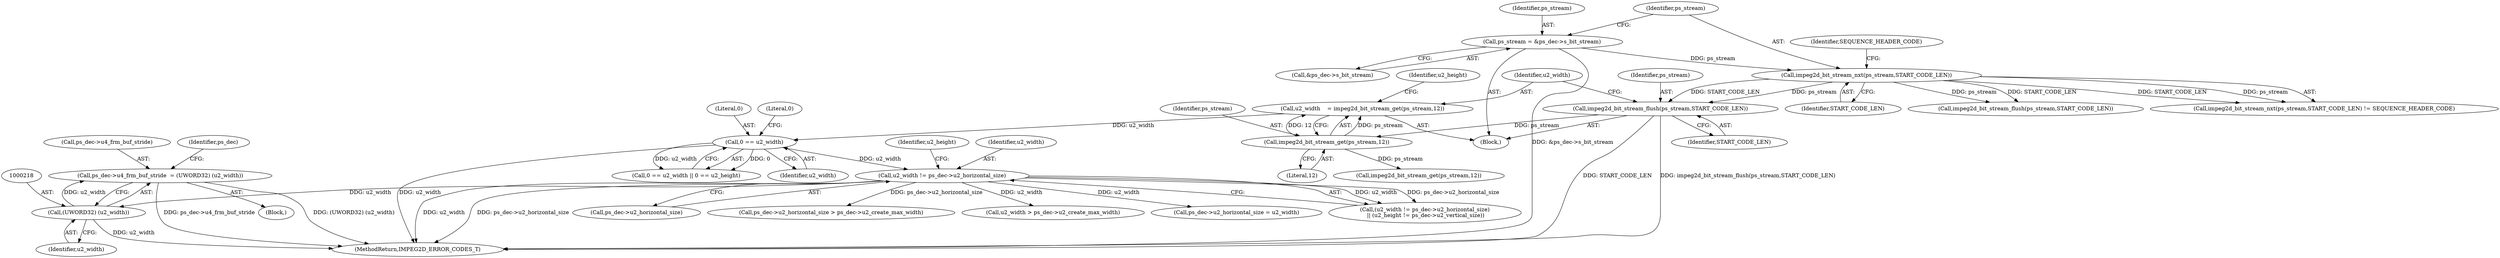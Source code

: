 digraph "1_Android_bef16671c891e16f25a7b174bc528eea109357be@del" {
"1000213" [label="(Call,ps_dec->u4_frm_buf_stride  = (UWORD32) (u2_width))"];
"1000217" [label="(Call,(UWORD32) (u2_width))"];
"1000178" [label="(Call,u2_width != ps_dec->u2_horizontal_size)"];
"1000163" [label="(Call,0 == u2_width)"];
"1000151" [label="(Call,u2_width    = impeg2d_bit_stream_get(ps_stream,12))"];
"1000153" [label="(Call,impeg2d_bit_stream_get(ps_stream,12))"];
"1000148" [label="(Call,impeg2d_bit_stream_flush(ps_stream,START_CODE_LEN))"];
"1000138" [label="(Call,impeg2d_bit_stream_nxt(ps_stream,START_CODE_LEN))"];
"1000128" [label="(Call,ps_stream = &ps_dec->s_bit_stream)"];
"1000163" [label="(Call,0 == u2_width)"];
"1000148" [label="(Call,impeg2d_bit_stream_flush(ps_stream,START_CODE_LEN))"];
"1000143" [label="(Call,impeg2d_bit_stream_flush(ps_stream,START_CODE_LEN))"];
"1000214" [label="(Call,ps_dec->u4_frm_buf_stride)"];
"1000150" [label="(Identifier,START_CODE_LEN)"];
"1000138" [label="(Call,impeg2d_bit_stream_nxt(ps_stream,START_CODE_LEN))"];
"1000217" [label="(Call,(UWORD32) (u2_width))"];
"1000151" [label="(Call,u2_width    = impeg2d_bit_stream_get(ps_stream,12))"];
"1000213" [label="(Call,ps_dec->u4_frm_buf_stride  = (UWORD32) (u2_width))"];
"1000178" [label="(Call,u2_width != ps_dec->u2_horizontal_size)"];
"1000155" [label="(Literal,12)"];
"1000184" [label="(Identifier,u2_height)"];
"1000152" [label="(Identifier,u2_width)"];
"1000165" [label="(Identifier,u2_width)"];
"1000420" [label="(MethodReturn,IMPEG2D_ERROR_CODES_T)"];
"1000141" [label="(Identifier,SEQUENCE_HEADER_CODE)"];
"1000196" [label="(Call,ps_dec->u2_horizontal_size = u2_width)"];
"1000139" [label="(Identifier,ps_stream)"];
"1000273" [label="(Identifier,ps_dec)"];
"1000157" [label="(Identifier,u2_height)"];
"1000129" [label="(Identifier,ps_stream)"];
"1000164" [label="(Literal,0)"];
"1000179" [label="(Identifier,u2_width)"];
"1000153" [label="(Call,impeg2d_bit_stream_get(ps_stream,12))"];
"1000140" [label="(Identifier,START_CODE_LEN)"];
"1000126" [label="(Block,)"];
"1000137" [label="(Call,impeg2d_bit_stream_nxt(ps_stream,START_CODE_LEN) != SEQUENCE_HEADER_CODE)"];
"1000177" [label="(Call,(u2_width != ps_dec->u2_horizontal_size)\n || (u2_height != ps_dec->u2_vertical_size))"];
"1000130" [label="(Call,&ps_dec->s_bit_stream)"];
"1000219" [label="(Identifier,u2_width)"];
"1000167" [label="(Literal,0)"];
"1000128" [label="(Call,ps_stream = &ps_dec->s_bit_stream)"];
"1000154" [label="(Identifier,ps_stream)"];
"1000149" [label="(Identifier,ps_stream)"];
"1000158" [label="(Call,impeg2d_bit_stream_get(ps_stream,12))"];
"1000180" [label="(Call,ps_dec->u2_horizontal_size)"];
"1000162" [label="(Call,0 == u2_width || 0 == u2_height)"];
"1000271" [label="(Call,ps_dec->u2_horizontal_size > ps_dec->u2_create_max_width)"];
"1000212" [label="(Block,)"];
"1000236" [label="(Call,u2_width > ps_dec->u2_create_max_width)"];
"1000213" -> "1000212"  [label="AST: "];
"1000213" -> "1000217"  [label="CFG: "];
"1000214" -> "1000213"  [label="AST: "];
"1000217" -> "1000213"  [label="AST: "];
"1000273" -> "1000213"  [label="CFG: "];
"1000213" -> "1000420"  [label="DDG: (UWORD32) (u2_width)"];
"1000213" -> "1000420"  [label="DDG: ps_dec->u4_frm_buf_stride"];
"1000217" -> "1000213"  [label="DDG: u2_width"];
"1000217" -> "1000219"  [label="CFG: "];
"1000218" -> "1000217"  [label="AST: "];
"1000219" -> "1000217"  [label="AST: "];
"1000217" -> "1000420"  [label="DDG: u2_width"];
"1000178" -> "1000217"  [label="DDG: u2_width"];
"1000178" -> "1000177"  [label="AST: "];
"1000178" -> "1000180"  [label="CFG: "];
"1000179" -> "1000178"  [label="AST: "];
"1000180" -> "1000178"  [label="AST: "];
"1000184" -> "1000178"  [label="CFG: "];
"1000177" -> "1000178"  [label="CFG: "];
"1000178" -> "1000420"  [label="DDG: u2_width"];
"1000178" -> "1000420"  [label="DDG: ps_dec->u2_horizontal_size"];
"1000178" -> "1000177"  [label="DDG: u2_width"];
"1000178" -> "1000177"  [label="DDG: ps_dec->u2_horizontal_size"];
"1000163" -> "1000178"  [label="DDG: u2_width"];
"1000178" -> "1000196"  [label="DDG: u2_width"];
"1000178" -> "1000236"  [label="DDG: u2_width"];
"1000178" -> "1000271"  [label="DDG: ps_dec->u2_horizontal_size"];
"1000163" -> "1000162"  [label="AST: "];
"1000163" -> "1000165"  [label="CFG: "];
"1000164" -> "1000163"  [label="AST: "];
"1000165" -> "1000163"  [label="AST: "];
"1000167" -> "1000163"  [label="CFG: "];
"1000162" -> "1000163"  [label="CFG: "];
"1000163" -> "1000420"  [label="DDG: u2_width"];
"1000163" -> "1000162"  [label="DDG: 0"];
"1000163" -> "1000162"  [label="DDG: u2_width"];
"1000151" -> "1000163"  [label="DDG: u2_width"];
"1000151" -> "1000126"  [label="AST: "];
"1000151" -> "1000153"  [label="CFG: "];
"1000152" -> "1000151"  [label="AST: "];
"1000153" -> "1000151"  [label="AST: "];
"1000157" -> "1000151"  [label="CFG: "];
"1000153" -> "1000151"  [label="DDG: ps_stream"];
"1000153" -> "1000151"  [label="DDG: 12"];
"1000153" -> "1000155"  [label="CFG: "];
"1000154" -> "1000153"  [label="AST: "];
"1000155" -> "1000153"  [label="AST: "];
"1000148" -> "1000153"  [label="DDG: ps_stream"];
"1000153" -> "1000158"  [label="DDG: ps_stream"];
"1000148" -> "1000126"  [label="AST: "];
"1000148" -> "1000150"  [label="CFG: "];
"1000149" -> "1000148"  [label="AST: "];
"1000150" -> "1000148"  [label="AST: "];
"1000152" -> "1000148"  [label="CFG: "];
"1000148" -> "1000420"  [label="DDG: impeg2d_bit_stream_flush(ps_stream,START_CODE_LEN)"];
"1000148" -> "1000420"  [label="DDG: START_CODE_LEN"];
"1000138" -> "1000148"  [label="DDG: ps_stream"];
"1000138" -> "1000148"  [label="DDG: START_CODE_LEN"];
"1000138" -> "1000137"  [label="AST: "];
"1000138" -> "1000140"  [label="CFG: "];
"1000139" -> "1000138"  [label="AST: "];
"1000140" -> "1000138"  [label="AST: "];
"1000141" -> "1000138"  [label="CFG: "];
"1000138" -> "1000137"  [label="DDG: ps_stream"];
"1000138" -> "1000137"  [label="DDG: START_CODE_LEN"];
"1000128" -> "1000138"  [label="DDG: ps_stream"];
"1000138" -> "1000143"  [label="DDG: ps_stream"];
"1000138" -> "1000143"  [label="DDG: START_CODE_LEN"];
"1000128" -> "1000126"  [label="AST: "];
"1000128" -> "1000130"  [label="CFG: "];
"1000129" -> "1000128"  [label="AST: "];
"1000130" -> "1000128"  [label="AST: "];
"1000139" -> "1000128"  [label="CFG: "];
"1000128" -> "1000420"  [label="DDG: &ps_dec->s_bit_stream"];
}
